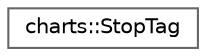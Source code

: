 digraph "Graphical Class Hierarchy"
{
 // LATEX_PDF_SIZE
  bgcolor="transparent";
  edge [fontname=Helvetica,fontsize=10,labelfontname=Helvetica,labelfontsize=10];
  node [fontname=Helvetica,fontsize=10,shape=box,height=0.2,width=0.4];
  rankdir="LR";
  Node0 [id="Node000000",label="charts::StopTag",height=0.2,width=0.4,color="grey40", fillcolor="white", style="filled",URL="$structcharts_1_1StopTag.html",tooltip=" "];
}
